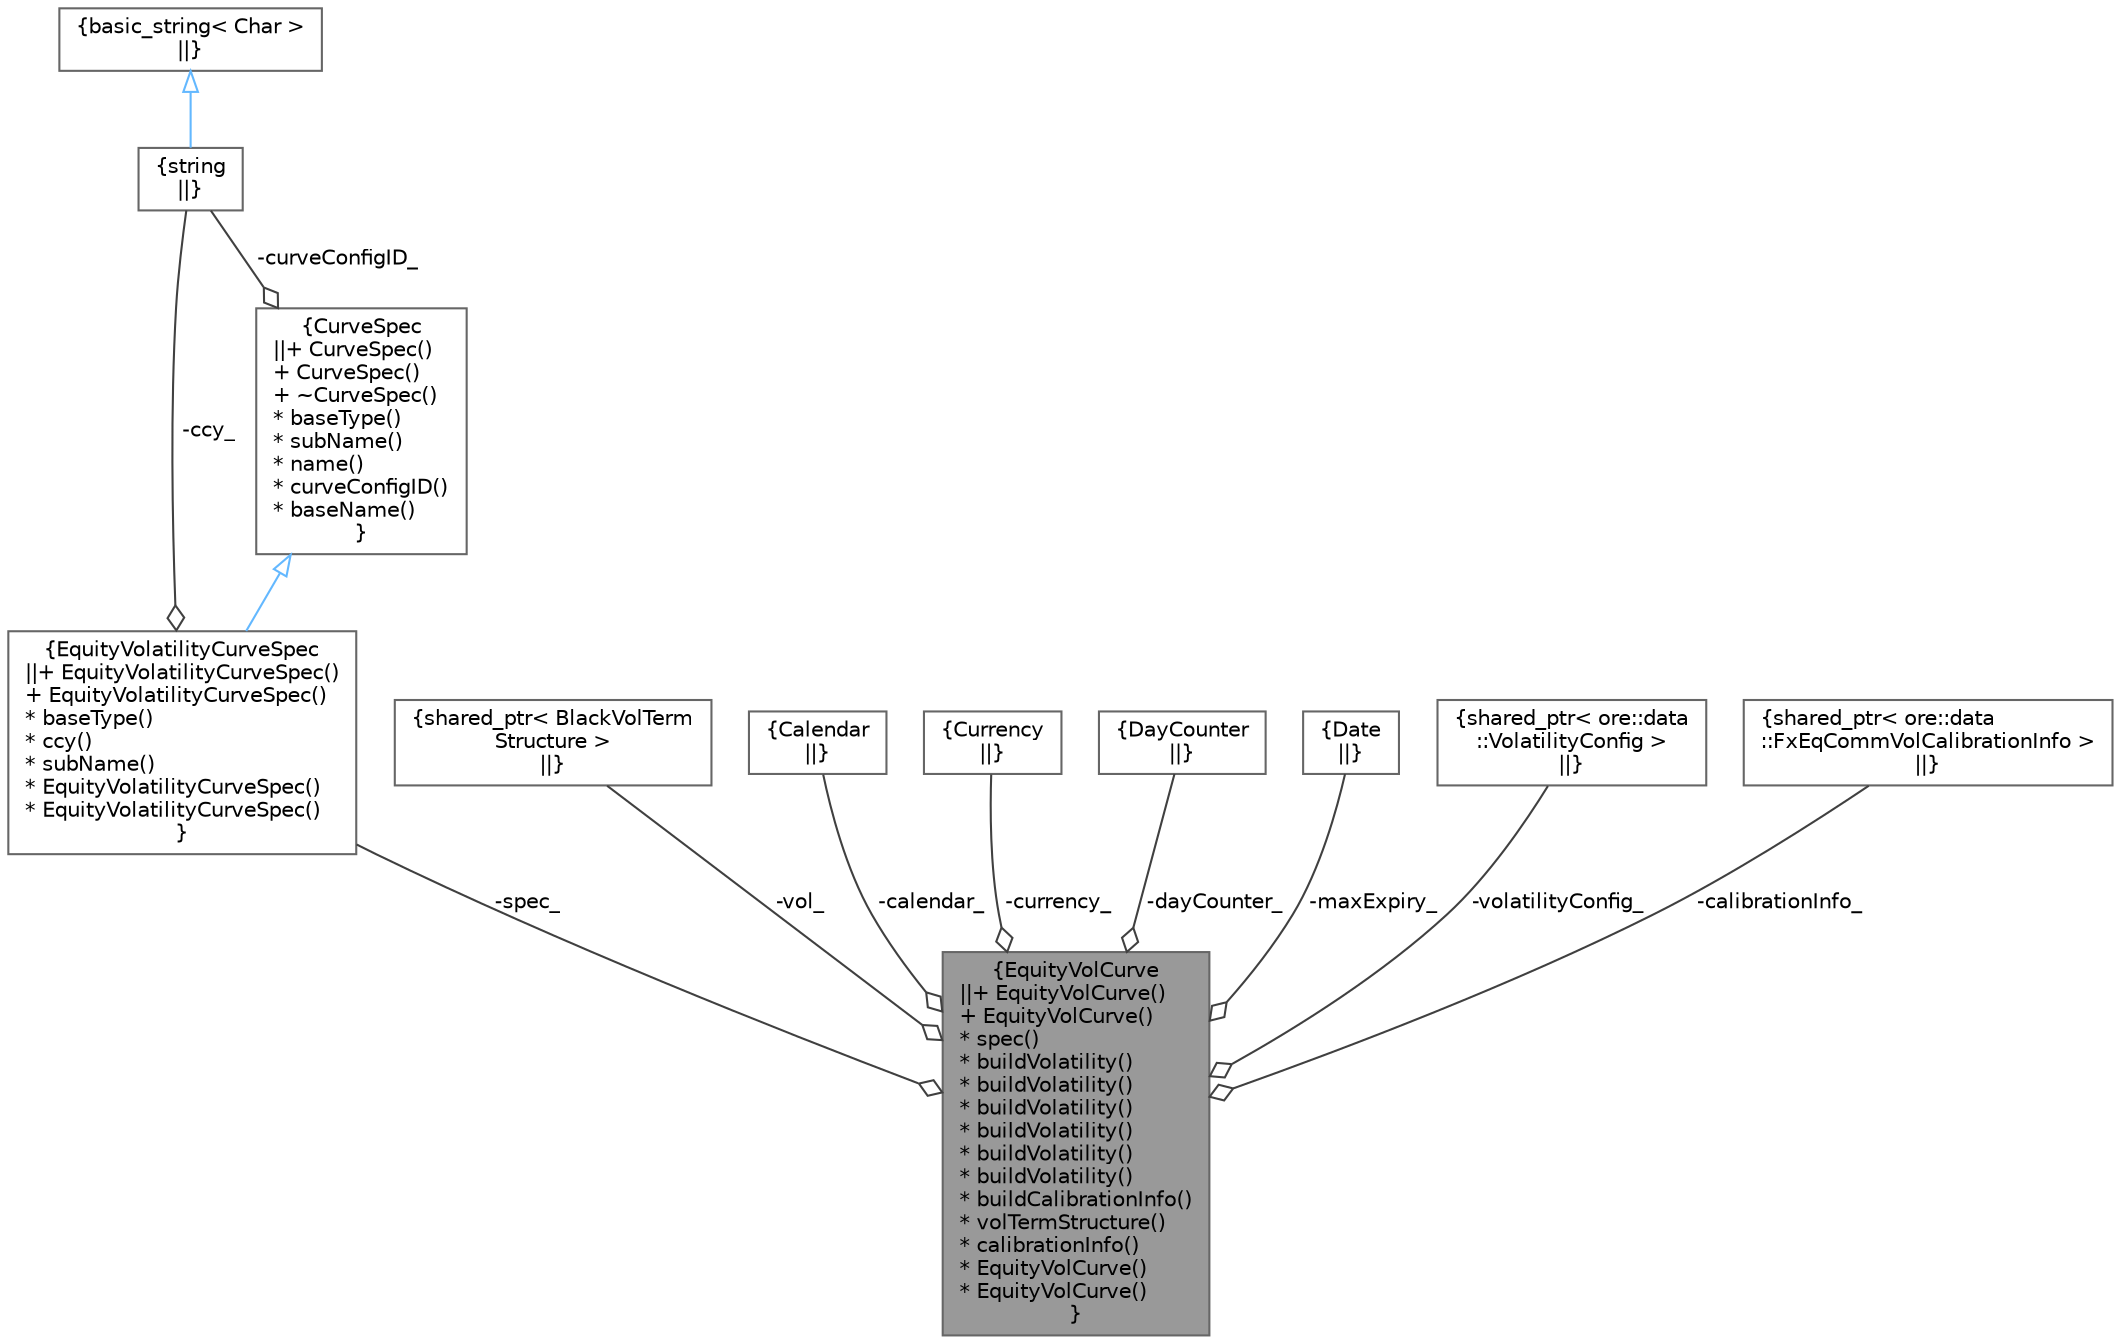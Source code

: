 digraph "EquityVolCurve"
{
 // INTERACTIVE_SVG=YES
 // LATEX_PDF_SIZE
  bgcolor="transparent";
  edge [fontname=Helvetica,fontsize=10,labelfontname=Helvetica,labelfontsize=10];
  node [fontname=Helvetica,fontsize=10,shape=box,height=0.2,width=0.4];
  Node1 [label="{EquityVolCurve\n||+ EquityVolCurve()\l+ EquityVolCurve()\l* spec()\l* buildVolatility()\l* buildVolatility()\l* buildVolatility()\l* buildVolatility()\l* buildVolatility()\l* buildVolatility()\l* buildCalibrationInfo()\l* volTermStructure()\l* calibrationInfo()\l* EquityVolCurve()\l* EquityVolCurve()\l}",height=0.2,width=0.4,color="gray40", fillcolor="grey60", style="filled", fontcolor="black",tooltip="Wrapper class for building Equity volatility structures."];
  Node2 -> Node1 [color="grey25",style="solid",label=" -spec_" ,arrowhead="odiamond"];
  Node2 [label="{EquityVolatilityCurveSpec\n||+ EquityVolatilityCurveSpec()\l+ EquityVolatilityCurveSpec()\l* baseType()\l* ccy()\l* subName()\l* EquityVolatilityCurveSpec()\l* EquityVolatilityCurveSpec()\l}",height=0.2,width=0.4,color="gray40", fillcolor="white", style="filled",URL="$classore_1_1data_1_1_equity_volatility_curve_spec.html",tooltip="Equity Volatility curve description."];
  Node3 -> Node2 [dir="back",color="steelblue1",style="solid",arrowtail="onormal"];
  Node3 [label="{CurveSpec\n||+ CurveSpec()\l+ CurveSpec()\l+ ~CurveSpec()\l* baseType()\l* subName()\l* name()\l* curveConfigID()\l* baseName()\l}",height=0.2,width=0.4,color="gray40", fillcolor="white", style="filled",URL="$classore_1_1data_1_1_curve_spec.html",tooltip="Curve Specification."];
  Node4 -> Node3 [color="grey25",style="solid",label=" -curveConfigID_" ,arrowhead="odiamond"];
  Node4 [label="{string\n||}",height=0.2,width=0.4,color="gray40", fillcolor="white", style="filled",tooltip=" "];
  Node5 -> Node4 [dir="back",color="steelblue1",style="solid",arrowtail="onormal"];
  Node5 [label="{basic_string\< Char \>\n||}",height=0.2,width=0.4,color="gray40", fillcolor="white", style="filled",tooltip=" "];
  Node4 -> Node2 [color="grey25",style="solid",label=" -ccy_" ,arrowhead="odiamond"];
  Node6 -> Node1 [color="grey25",style="solid",label=" -vol_" ,arrowhead="odiamond"];
  Node6 [label="{shared_ptr\< BlackVolTerm\lStructure \>\n||}",height=0.2,width=0.4,color="gray40", fillcolor="white", style="filled",tooltip=" "];
  Node7 -> Node1 [color="grey25",style="solid",label=" -calendar_" ,arrowhead="odiamond"];
  Node7 [label="{Calendar\n||}",height=0.2,width=0.4,color="gray40", fillcolor="white", style="filled",tooltip=" "];
  Node8 -> Node1 [color="grey25",style="solid",label=" -currency_" ,arrowhead="odiamond"];
  Node8 [label="{Currency\n||}",height=0.2,width=0.4,color="gray40", fillcolor="white", style="filled",tooltip=" "];
  Node9 -> Node1 [color="grey25",style="solid",label=" -dayCounter_" ,arrowhead="odiamond"];
  Node9 [label="{DayCounter\n||}",height=0.2,width=0.4,color="gray40", fillcolor="white", style="filled",tooltip=" "];
  Node10 -> Node1 [color="grey25",style="solid",label=" -maxExpiry_" ,arrowhead="odiamond"];
  Node10 [label="{Date\n||}",height=0.2,width=0.4,color="gray40", fillcolor="white", style="filled",tooltip=" "];
  Node11 -> Node1 [color="grey25",style="solid",label=" -volatilityConfig_" ,arrowhead="odiamond"];
  Node11 [label="{shared_ptr\< ore::data\l::VolatilityConfig \>\n||}",height=0.2,width=0.4,color="gray40", fillcolor="white", style="filled",tooltip=" "];
  Node12 -> Node1 [color="grey25",style="solid",label=" -calibrationInfo_" ,arrowhead="odiamond"];
  Node12 [label="{shared_ptr\< ore::data\l::FxEqCommVolCalibrationInfo \>\n||}",height=0.2,width=0.4,color="gray40", fillcolor="white", style="filled",tooltip=" "];
}
